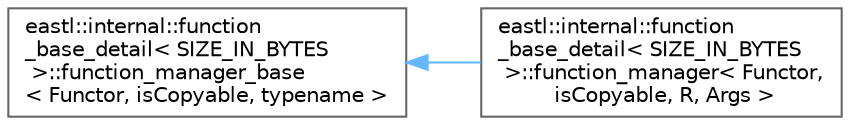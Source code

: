 digraph "类继承关系图"
{
 // LATEX_PDF_SIZE
  bgcolor="transparent";
  edge [fontname=Helvetica,fontsize=10,labelfontname=Helvetica,labelfontsize=10];
  node [fontname=Helvetica,fontsize=10,shape=box,height=0.2,width=0.4];
  rankdir="LR";
  Node0 [id="Node000000",label="eastl::internal::function\l_base_detail\< SIZE_IN_BYTES\l \>::function_manager_base\l\< Functor, isCopyable, typename \>",height=0.2,width=0.4,color="grey40", fillcolor="white", style="filled",URL="$classeastl_1_1internal_1_1function__base__detail_1_1function__manager__base.html",tooltip=" "];
  Node0 -> Node1 [id="edge860_Node000000_Node000001",dir="back",color="steelblue1",style="solid",tooltip=" "];
  Node1 [id="Node000001",label="eastl::internal::function\l_base_detail\< SIZE_IN_BYTES\l \>::function_manager\< Functor,\l isCopyable, R, Args \>",height=0.2,width=0.4,color="grey40", fillcolor="white", style="filled",URL="$classeastl_1_1internal_1_1function__base__detail_1_1function__manager.html",tooltip=" "];
}
